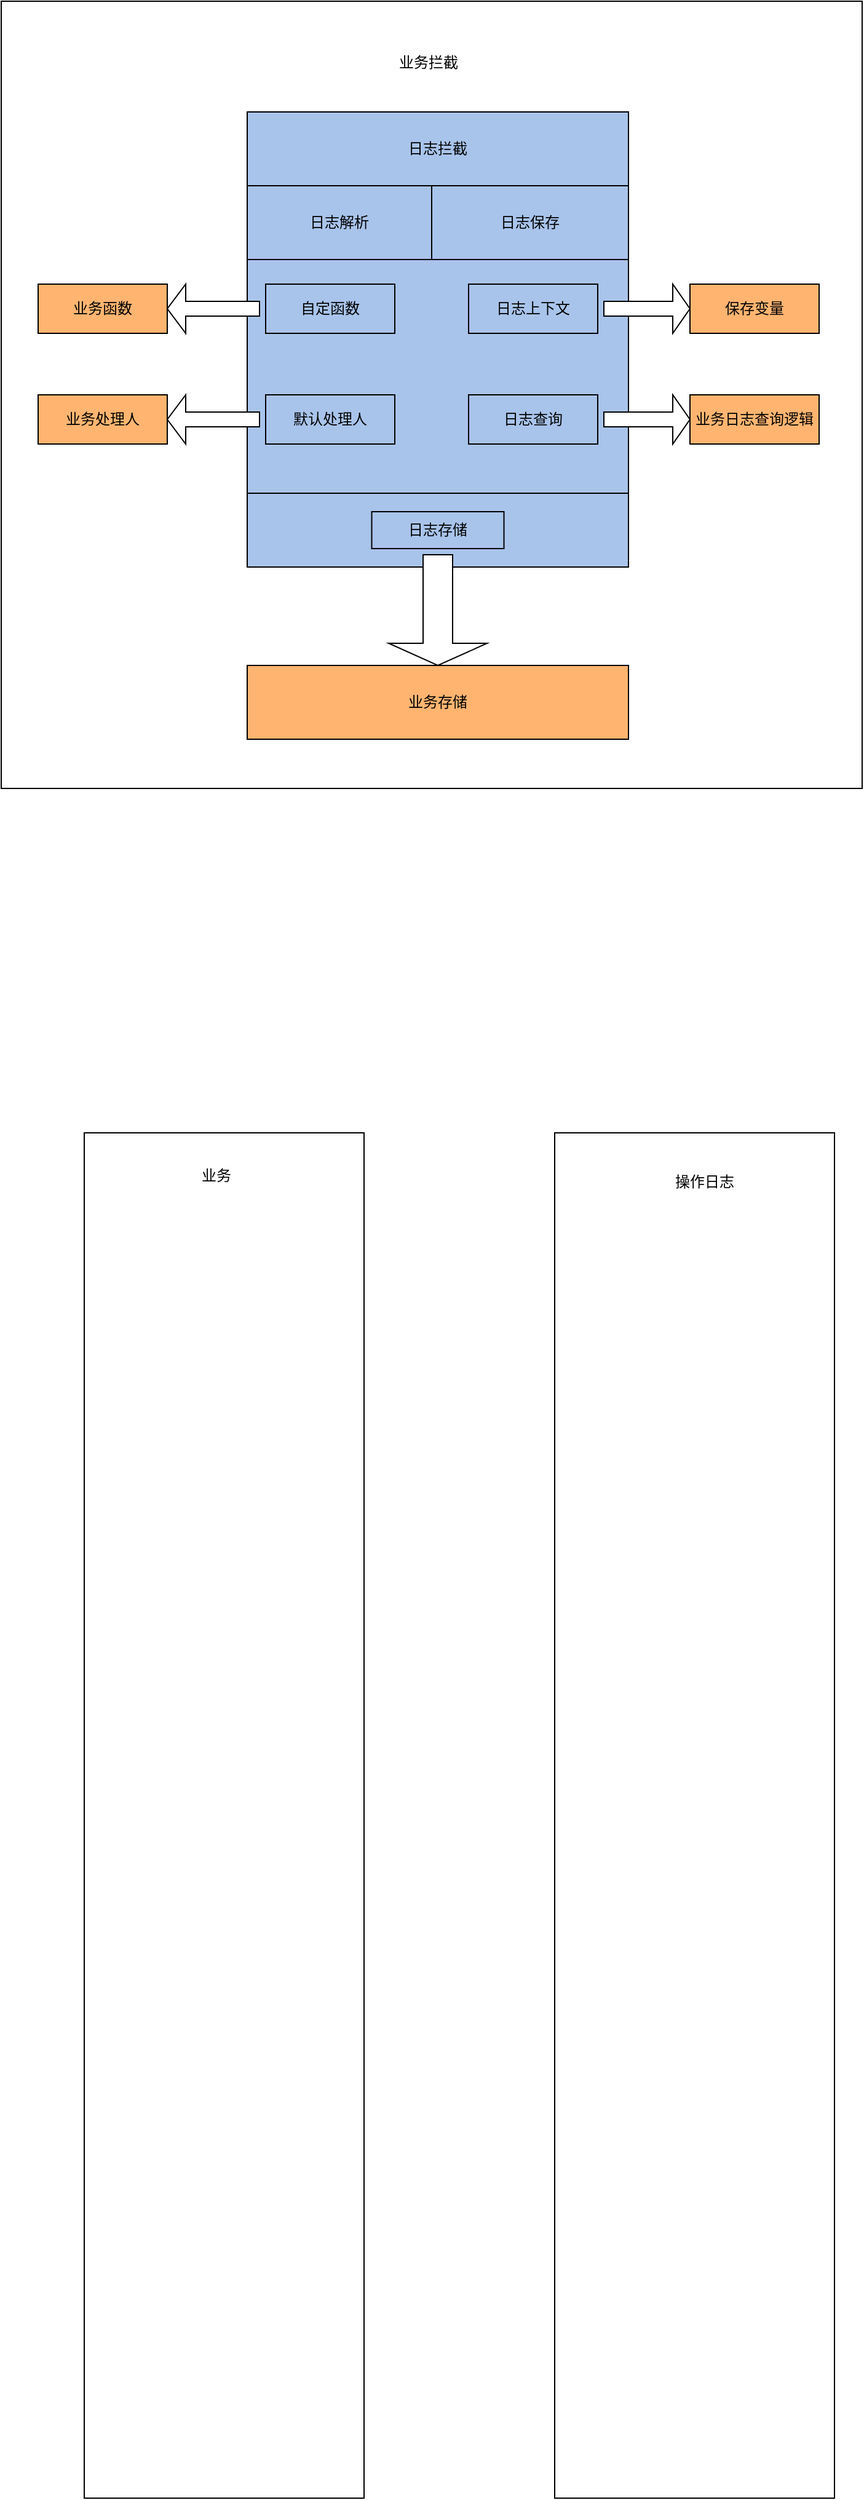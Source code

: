 <mxfile version="17.4.6" type="github">
  <diagram id="M2J54aH_kBlXoppGelAj" name="Page-1">
    <mxGraphModel dx="1234" dy="740" grid="1" gridSize="10" guides="1" tooltips="1" connect="1" arrows="1" fold="1" page="1" pageScale="1" pageWidth="827" pageHeight="1169" math="0" shadow="0">
      <root>
        <mxCell id="0" />
        <mxCell id="1" parent="0" />
        <mxCell id="TXuVa48bCFsw6Jjm-vho-4" value="" style="rounded=0;whiteSpace=wrap;html=1;" parent="1" vertex="1">
          <mxGeometry x="50" y="40" width="700" height="640" as="geometry" />
        </mxCell>
        <mxCell id="TXuVa48bCFsw6Jjm-vho-6" value="" style="rounded=0;whiteSpace=wrap;html=1;fillColor=#A9C4EB;" parent="1" vertex="1">
          <mxGeometry x="250" y="130" width="310" height="370" as="geometry" />
        </mxCell>
        <mxCell id="TXuVa48bCFsw6Jjm-vho-7" value="日志拦截" style="rounded=0;whiteSpace=wrap;html=1;fillColor=#A9C4EB;" parent="1" vertex="1">
          <mxGeometry x="250" y="130" width="310" height="60" as="geometry" />
        </mxCell>
        <mxCell id="TXuVa48bCFsw6Jjm-vho-8" value="日志解析" style="rounded=0;whiteSpace=wrap;html=1;fillColor=#A9C4EB;" parent="1" vertex="1">
          <mxGeometry x="250" y="190" width="150" height="60" as="geometry" />
        </mxCell>
        <mxCell id="TXuVa48bCFsw6Jjm-vho-9" value="日志保存" style="rounded=0;whiteSpace=wrap;html=1;fillColor=#A9C4EB;" parent="1" vertex="1">
          <mxGeometry x="400" y="190" width="160" height="60" as="geometry" />
        </mxCell>
        <mxCell id="TXuVa48bCFsw6Jjm-vho-10" value="" style="rounded=0;whiteSpace=wrap;html=1;fillColor=#A9C4EB;" parent="1" vertex="1">
          <mxGeometry x="250" y="440" width="310" height="60" as="geometry" />
        </mxCell>
        <mxCell id="TXuVa48bCFsw6Jjm-vho-11" value="自定函数" style="rounded=0;whiteSpace=wrap;html=1;fillColor=#A9C4EB;" parent="1" vertex="1">
          <mxGeometry x="265" y="270" width="105" height="40" as="geometry" />
        </mxCell>
        <mxCell id="TXuVa48bCFsw6Jjm-vho-12" value="默认处理人" style="rounded=0;whiteSpace=wrap;html=1;fillColor=#A9C4EB;" parent="1" vertex="1">
          <mxGeometry x="265" y="360" width="105" height="40" as="geometry" />
        </mxCell>
        <mxCell id="TXuVa48bCFsw6Jjm-vho-15" value="日志上下文" style="rounded=0;whiteSpace=wrap;html=1;fillColor=#A9C4EB;" parent="1" vertex="1">
          <mxGeometry x="430" y="270" width="105" height="40" as="geometry" />
        </mxCell>
        <mxCell id="TXuVa48bCFsw6Jjm-vho-16" value="日志查询" style="rounded=0;whiteSpace=wrap;html=1;fillColor=#A9C4EB;" parent="1" vertex="1">
          <mxGeometry x="430" y="360" width="105" height="40" as="geometry" />
        </mxCell>
        <mxCell id="TXuVa48bCFsw6Jjm-vho-17" value="日志存储" style="rounded=0;whiteSpace=wrap;html=1;fillColor=#A9C4EB;" parent="1" vertex="1">
          <mxGeometry x="351.25" y="455" width="107.5" height="30" as="geometry" />
        </mxCell>
        <mxCell id="TXuVa48bCFsw6Jjm-vho-18" value="业务函数" style="rounded=0;whiteSpace=wrap;html=1;fillColor=#FFB570;" parent="1" vertex="1">
          <mxGeometry x="80" y="270" width="105" height="40" as="geometry" />
        </mxCell>
        <mxCell id="TXuVa48bCFsw6Jjm-vho-19" value="业务处理人" style="rounded=0;whiteSpace=wrap;html=1;fillColor=#FFB570;" parent="1" vertex="1">
          <mxGeometry x="80" y="360" width="105" height="40" as="geometry" />
        </mxCell>
        <mxCell id="TXuVa48bCFsw6Jjm-vho-20" value="保存变量" style="rounded=0;whiteSpace=wrap;html=1;fillColor=#FFB570;" parent="1" vertex="1">
          <mxGeometry x="610" y="270" width="105" height="40" as="geometry" />
        </mxCell>
        <mxCell id="TXuVa48bCFsw6Jjm-vho-21" value="业务日志查询逻辑" style="rounded=0;whiteSpace=wrap;html=1;fillColor=#FFB570;" parent="1" vertex="1">
          <mxGeometry x="610" y="360" width="105" height="40" as="geometry" />
        </mxCell>
        <mxCell id="TXuVa48bCFsw6Jjm-vho-22" value="业务存储" style="rounded=0;whiteSpace=wrap;html=1;fillColor=#FFB570;" parent="1" vertex="1">
          <mxGeometry x="250" y="580" width="310" height="60" as="geometry" />
        </mxCell>
        <mxCell id="TXuVa48bCFsw6Jjm-vho-23" value="业务拦截" style="text;html=1;strokeColor=none;fillColor=none;align=center;verticalAlign=middle;whiteSpace=wrap;rounded=0;" parent="1" vertex="1">
          <mxGeometry x="345" y="70" width="105" height="40" as="geometry" />
        </mxCell>
        <mxCell id="TXuVa48bCFsw6Jjm-vho-24" value="" style="shape=singleArrow;whiteSpace=wrap;html=1;" parent="1" vertex="1">
          <mxGeometry x="540" y="270" width="70" height="40" as="geometry" />
        </mxCell>
        <mxCell id="TXuVa48bCFsw6Jjm-vho-25" value="" style="shape=singleArrow;whiteSpace=wrap;html=1;" parent="1" vertex="1">
          <mxGeometry x="540" y="360" width="70" height="40" as="geometry" />
        </mxCell>
        <mxCell id="TXuVa48bCFsw6Jjm-vho-26" value="" style="shape=singleArrow;direction=west;whiteSpace=wrap;html=1;" parent="1" vertex="1">
          <mxGeometry x="185" y="270" width="75" height="40" as="geometry" />
        </mxCell>
        <mxCell id="TXuVa48bCFsw6Jjm-vho-27" value="" style="shape=singleArrow;direction=west;whiteSpace=wrap;html=1;" parent="1" vertex="1">
          <mxGeometry x="185" y="360" width="75" height="40" as="geometry" />
        </mxCell>
        <mxCell id="TXuVa48bCFsw6Jjm-vho-29" value="" style="shape=singleArrow;direction=south;whiteSpace=wrap;html=1;" parent="1" vertex="1">
          <mxGeometry x="365" y="490" width="80" height="90" as="geometry" />
        </mxCell>
        <mxCell id="rtflXN0gHjhB6CokZb4b-1" value="" style="rounded=0;whiteSpace=wrap;html=1;" vertex="1" parent="1">
          <mxGeometry x="117.5" y="960" width="227.5" height="1110" as="geometry" />
        </mxCell>
        <mxCell id="rtflXN0gHjhB6CokZb4b-2" value="" style="rounded=0;whiteSpace=wrap;html=1;" vertex="1" parent="1">
          <mxGeometry x="500" y="960" width="227.5" height="1110" as="geometry" />
        </mxCell>
        <mxCell id="rtflXN0gHjhB6CokZb4b-3" value="业务" style="text;html=1;strokeColor=none;fillColor=none;align=center;verticalAlign=middle;whiteSpace=wrap;rounded=0;" vertex="1" parent="1">
          <mxGeometry x="185" y="980" width="80" height="30" as="geometry" />
        </mxCell>
        <mxCell id="rtflXN0gHjhB6CokZb4b-4" value="操作日志" style="text;html=1;strokeColor=none;fillColor=none;align=center;verticalAlign=middle;whiteSpace=wrap;rounded=0;" vertex="1" parent="1">
          <mxGeometry x="583.75" y="980" width="76.25" height="40" as="geometry" />
        </mxCell>
      </root>
    </mxGraphModel>
  </diagram>
</mxfile>
